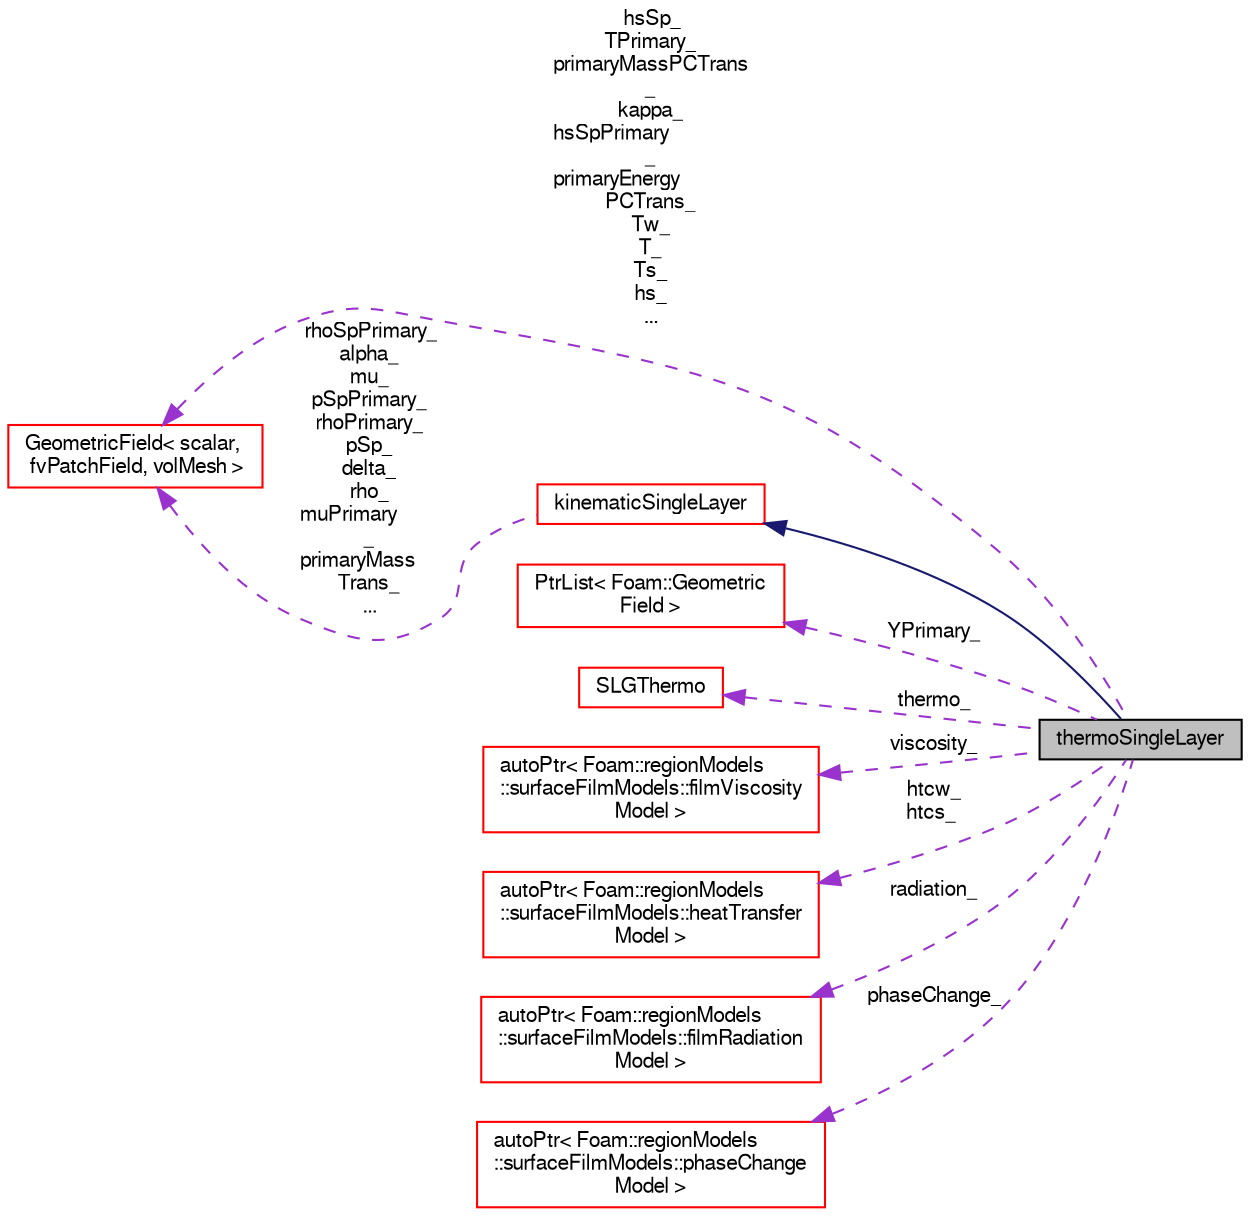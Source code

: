 digraph "thermoSingleLayer"
{
  bgcolor="transparent";
  edge [fontname="FreeSans",fontsize="10",labelfontname="FreeSans",labelfontsize="10"];
  node [fontname="FreeSans",fontsize="10",shape=record];
  rankdir="LR";
  Node21 [label="thermoSingleLayer",height=0.2,width=0.4,color="black", fillcolor="grey75", style="filled", fontcolor="black"];
  Node22 -> Node21 [dir="back",color="midnightblue",fontsize="10",style="solid",fontname="FreeSans"];
  Node22 [label="kinematicSingleLayer",height=0.2,width=0.4,color="red",URL="$a29042.html"];
  Node97 -> Node22 [dir="back",color="darkorchid3",fontsize="10",style="dashed",label=" rhoSpPrimary_\nalpha_\nmu_\npSpPrimary_\nrhoPrimary_\npSp_\ndelta_\nrho_\nmuPrimary\l_\nprimaryMass\lTrans_\n..." ,fontname="FreeSans"];
  Node97 [label="GeometricField\< scalar,\l fvPatchField, volMesh \>",height=0.2,width=0.4,color="red",URL="$a22434.html"];
  Node97 -> Node21 [dir="back",color="darkorchid3",fontsize="10",style="dashed",label=" hsSp_\nTPrimary_\nprimaryMassPCTrans\l_\nkappa_\nhsSpPrimary\l_\nprimaryEnergy\lPCTrans_\nTw_\nT_\nTs_\nhs_\n..." ,fontname="FreeSans"];
  Node122 -> Node21 [dir="back",color="darkorchid3",fontsize="10",style="dashed",label=" YPrimary_" ,fontname="FreeSans"];
  Node122 [label="PtrList\< Foam::Geometric\lField \>",height=0.2,width=0.4,color="red",URL="$a25914.html"];
  Node123 -> Node21 [dir="back",color="darkorchid3",fontsize="10",style="dashed",label=" thermo_" ,fontname="FreeSans"];
  Node123 [label="SLGThermo",height=0.2,width=0.4,color="red",URL="$a30182.html",tooltip="Thermo package for (S)olids (L)iquids and (G)ases Takes reference to thermo package, and provides: "];
  Node124 -> Node21 [dir="back",color="darkorchid3",fontsize="10",style="dashed",label=" viscosity_" ,fontname="FreeSans"];
  Node124 [label="autoPtr\< Foam::regionModels\l::surfaceFilmModels::filmViscosity\lModel \>",height=0.2,width=0.4,color="red",URL="$a25958.html"];
  Node125 -> Node21 [dir="back",color="darkorchid3",fontsize="10",style="dashed",label=" htcw_\nhtcs_" ,fontname="FreeSans"];
  Node125 [label="autoPtr\< Foam::regionModels\l::surfaceFilmModels::heatTransfer\lModel \>",height=0.2,width=0.4,color="red",URL="$a25958.html"];
  Node126 -> Node21 [dir="back",color="darkorchid3",fontsize="10",style="dashed",label=" radiation_" ,fontname="FreeSans"];
  Node126 [label="autoPtr\< Foam::regionModels\l::surfaceFilmModels::filmRadiation\lModel \>",height=0.2,width=0.4,color="red",URL="$a25958.html"];
  Node127 -> Node21 [dir="back",color="darkorchid3",fontsize="10",style="dashed",label=" phaseChange_" ,fontname="FreeSans"];
  Node127 [label="autoPtr\< Foam::regionModels\l::surfaceFilmModels::phaseChange\lModel \>",height=0.2,width=0.4,color="red",URL="$a25958.html"];
}
